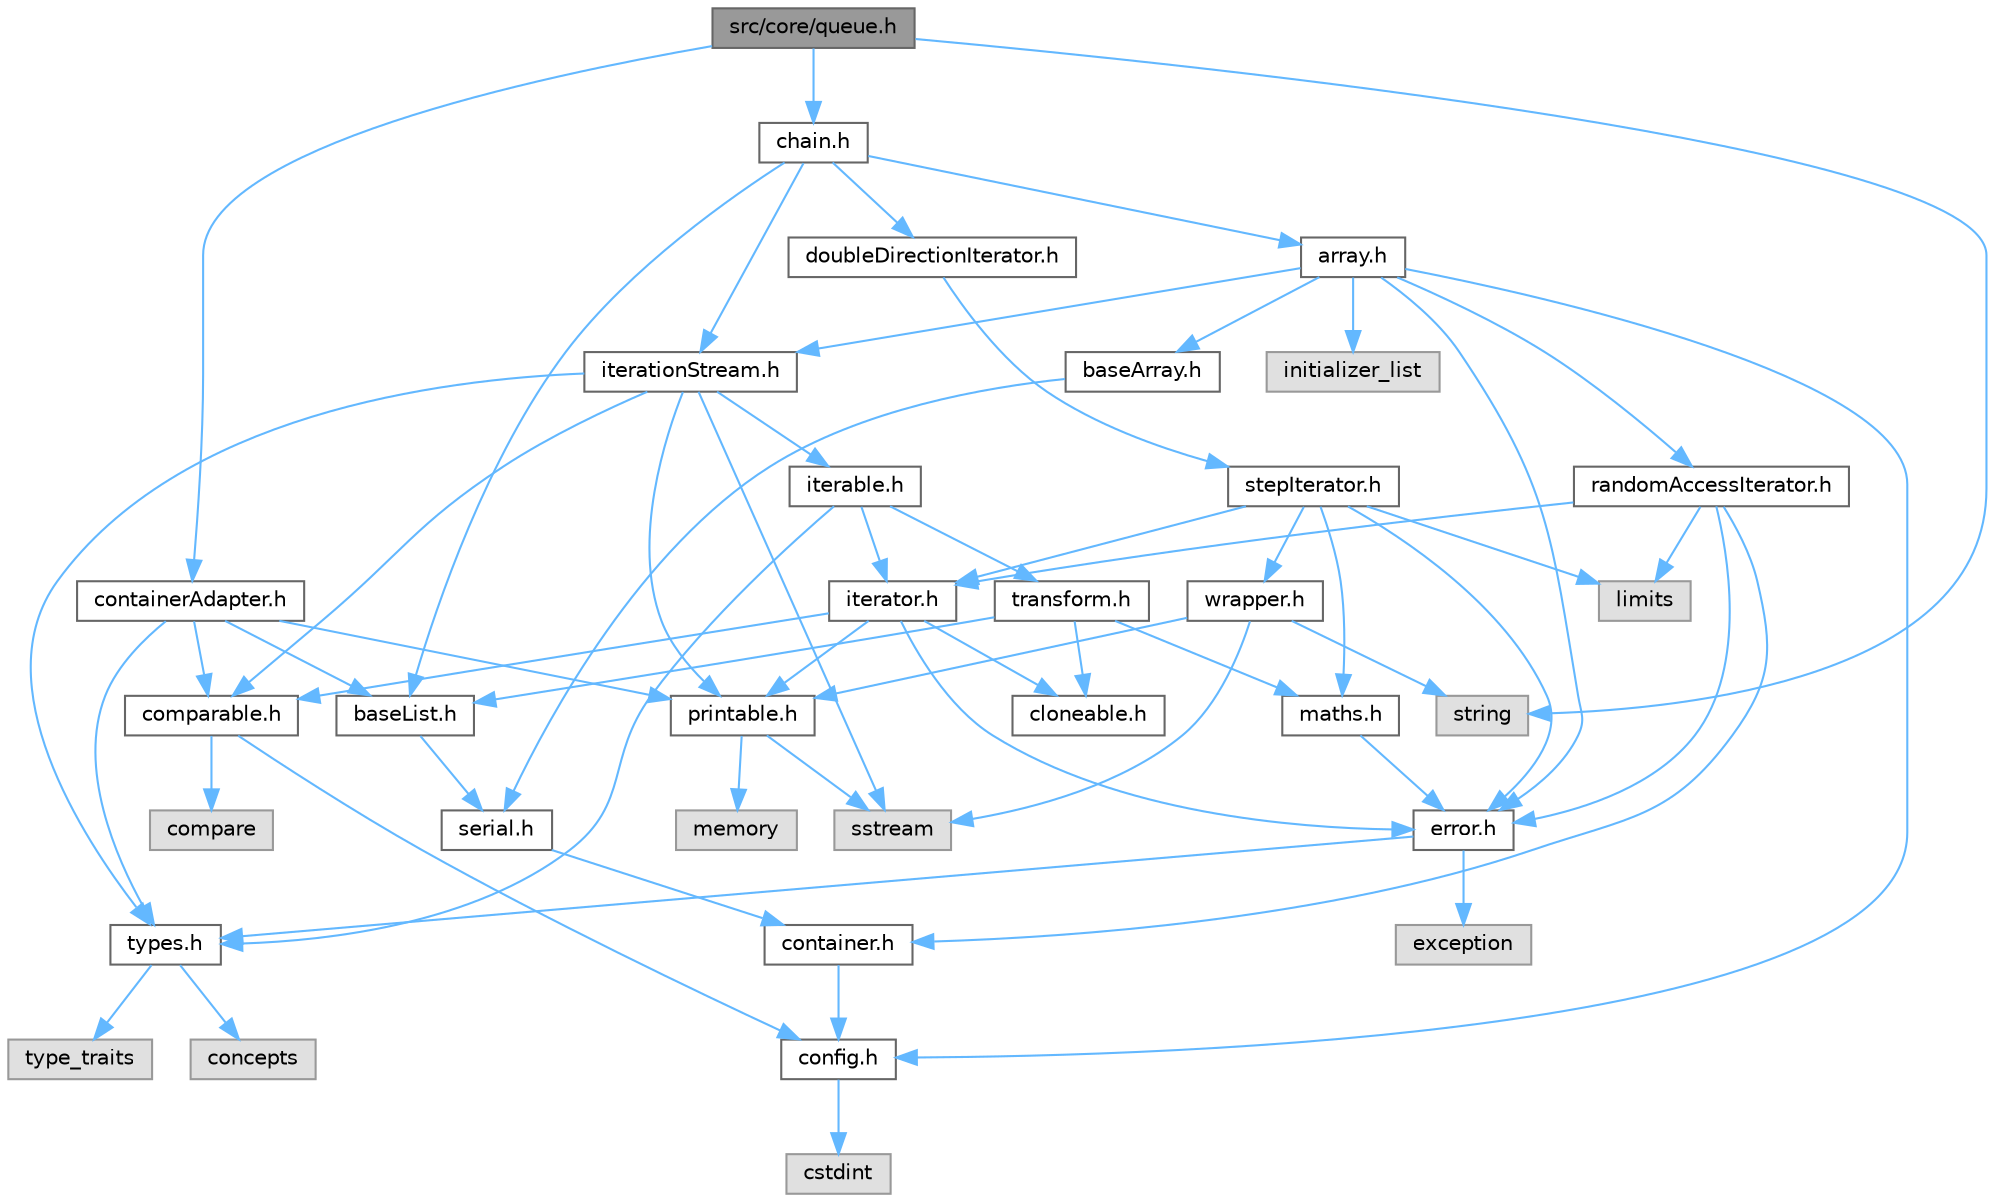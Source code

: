 digraph "src/core/queue.h"
{
 // LATEX_PDF_SIZE
  bgcolor="transparent";
  edge [fontname=Helvetica,fontsize=10,labelfontname=Helvetica,labelfontsize=10];
  node [fontname=Helvetica,fontsize=10,shape=box,height=0.2,width=0.4];
  Node1 [id="Node000001",label="src/core/queue.h",height=0.2,width=0.4,color="gray40", fillcolor="grey60", style="filled", fontcolor="black",tooltip="Queue container adapter implementation."];
  Node1 -> Node2 [id="edge60_Node000001_Node000002",color="steelblue1",style="solid",tooltip=" "];
  Node2 [id="Node000002",label="containerAdapter.h",height=0.2,width=0.4,color="grey40", fillcolor="white", style="filled",URL="$container_adapter_8h.html",tooltip="Base class for container adapters with common interfaces."];
  Node2 -> Node3 [id="edge61_Node000002_Node000003",color="steelblue1",style="solid",tooltip=" "];
  Node3 [id="Node000003",label="baseList.h",height=0.2,width=0.4,color="grey40", fillcolor="white", style="filled",URL="$base_list_8h.html",tooltip="Provides a base class for variable-size serial containers."];
  Node3 -> Node4 [id="edge62_Node000003_Node000004",color="steelblue1",style="solid",tooltip=" "];
  Node4 [id="Node000004",label="serial.h",height=0.2,width=0.4,color="grey40", fillcolor="white", style="filled",URL="$serial_8h.html",tooltip="Defines an abstract base class for sequential containers with index-based access."];
  Node4 -> Node5 [id="edge63_Node000004_Node000005",color="steelblue1",style="solid",tooltip=" "];
  Node5 [id="Node000005",label="container.h",height=0.2,width=0.4,color="grey40", fillcolor="white", style="filled",URL="$container_8h.html",tooltip="Abstract base class for container types."];
  Node5 -> Node6 [id="edge64_Node000005_Node000006",color="steelblue1",style="solid",tooltip=" "];
  Node6 [id="Node000006",label="config.h",height=0.2,width=0.4,color="grey40", fillcolor="white", style="filled",URL="$config_8h.html",tooltip="Platform-independent integer type definitions."];
  Node6 -> Node7 [id="edge65_Node000006_Node000007",color="steelblue1",style="solid",tooltip=" "];
  Node7 [id="Node000007",label="cstdint",height=0.2,width=0.4,color="grey60", fillcolor="#E0E0E0", style="filled",tooltip=" "];
  Node2 -> Node8 [id="edge66_Node000002_Node000008",color="steelblue1",style="solid",tooltip=" "];
  Node8 [id="Node000008",label="types.h",height=0.2,width=0.4,color="grey40", fillcolor="white", style="filled",URL="$types_8h.html",tooltip="Type system foundations and concept definitions."];
  Node8 -> Node9 [id="edge67_Node000008_Node000009",color="steelblue1",style="solid",tooltip=" "];
  Node9 [id="Node000009",label="type_traits",height=0.2,width=0.4,color="grey60", fillcolor="#E0E0E0", style="filled",tooltip=" "];
  Node8 -> Node10 [id="edge68_Node000008_Node000010",color="steelblue1",style="solid",tooltip=" "];
  Node10 [id="Node000010",label="concepts",height=0.2,width=0.4,color="grey60", fillcolor="#E0E0E0", style="filled",tooltip=" "];
  Node2 -> Node11 [id="edge69_Node000002_Node000011",color="steelblue1",style="solid",tooltip=" "];
  Node11 [id="Node000011",label="printable.h",height=0.2,width=0.4,color="grey40", fillcolor="white", style="filled",URL="$printable_8h.html",tooltip="Interface for polymorphic string formatting and output."];
  Node11 -> Node12 [id="edge70_Node000011_Node000012",color="steelblue1",style="solid",tooltip=" "];
  Node12 [id="Node000012",label="memory",height=0.2,width=0.4,color="grey60", fillcolor="#E0E0E0", style="filled",tooltip=" "];
  Node11 -> Node13 [id="edge71_Node000011_Node000013",color="steelblue1",style="solid",tooltip=" "];
  Node13 [id="Node000013",label="sstream",height=0.2,width=0.4,color="grey60", fillcolor="#E0E0E0", style="filled",tooltip=" "];
  Node2 -> Node14 [id="edge72_Node000002_Node000014",color="steelblue1",style="solid",tooltip=" "];
  Node14 [id="Node000014",label="comparable.h",height=0.2,width=0.4,color="grey40", fillcolor="white", style="filled",URL="$comparable_8h.html",tooltip="Interface for objects that can be compared."];
  Node14 -> Node6 [id="edge73_Node000014_Node000006",color="steelblue1",style="solid",tooltip=" "];
  Node14 -> Node15 [id="edge74_Node000014_Node000015",color="steelblue1",style="solid",tooltip=" "];
  Node15 [id="Node000015",label="compare",height=0.2,width=0.4,color="grey60", fillcolor="#E0E0E0", style="filled",tooltip=" "];
  Node1 -> Node16 [id="edge75_Node000001_Node000016",color="steelblue1",style="solid",tooltip=" "];
  Node16 [id="Node000016",label="chain.h",height=0.2,width=0.4,color="grey40", fillcolor="white", style="filled",URL="$chain_8h.html",tooltip="Non-cyclic doubly linked list implementation."];
  Node16 -> Node17 [id="edge76_Node000016_Node000017",color="steelblue1",style="solid",tooltip=" "];
  Node17 [id="Node000017",label="doubleDirectionIterator.h",height=0.2,width=0.4,color="grey40", fillcolor="white", style="filled",URL="$double_direction_iterator_8h.html",tooltip="Double-direction iterator base class."];
  Node17 -> Node18 [id="edge77_Node000017_Node000018",color="steelblue1",style="solid",tooltip=" "];
  Node18 [id="Node000018",label="stepIterator.h",height=0.2,width=0.4,color="grey40", fillcolor="white", style="filled",URL="$step_iterator_8h.html",tooltip="Step iterator base class for single-step iterators."];
  Node18 -> Node19 [id="edge78_Node000018_Node000019",color="steelblue1",style="solid",tooltip=" "];
  Node19 [id="Node000019",label="limits",height=0.2,width=0.4,color="grey60", fillcolor="#E0E0E0", style="filled",tooltip=" "];
  Node18 -> Node20 [id="edge79_Node000018_Node000020",color="steelblue1",style="solid",tooltip=" "];
  Node20 [id="Node000020",label="iterator.h",height=0.2,width=0.4,color="grey40", fillcolor="white", style="filled",URL="$iterator_8h.html",tooltip="Defines the iterator class for traversing and manipulating container elements."];
  Node20 -> Node21 [id="edge80_Node000020_Node000021",color="steelblue1",style="solid",tooltip=" "];
  Node21 [id="Node000021",label="cloneable.h",height=0.2,width=0.4,color="grey40", fillcolor="white", style="filled",URL="$cloneable_8h.html",tooltip="Abstract base class for cloneable objects."];
  Node20 -> Node14 [id="edge81_Node000020_Node000014",color="steelblue1",style="solid",tooltip=" "];
  Node20 -> Node22 [id="edge82_Node000020_Node000022",color="steelblue1",style="solid",tooltip=" "];
  Node22 [id="Node000022",label="error.h",height=0.2,width=0.4,color="grey40", fillcolor="white", style="filled",URL="$error_8h.html",tooltip="Custom exception classes and callback validation utilities."];
  Node22 -> Node23 [id="edge83_Node000022_Node000023",color="steelblue1",style="solid",tooltip=" "];
  Node23 [id="Node000023",label="exception",height=0.2,width=0.4,color="grey60", fillcolor="#E0E0E0", style="filled",tooltip=" "];
  Node22 -> Node8 [id="edge84_Node000022_Node000008",color="steelblue1",style="solid",tooltip=" "];
  Node20 -> Node11 [id="edge85_Node000020_Node000011",color="steelblue1",style="solid",tooltip=" "];
  Node18 -> Node24 [id="edge86_Node000018_Node000024",color="steelblue1",style="solid",tooltip=" "];
  Node24 [id="Node000024",label="wrapper.h",height=0.2,width=0.4,color="grey40", fillcolor="white", style="filled",URL="$wrapper_8h.html",tooltip="Abstract polymorphic container with value encapsulation and navigation support."];
  Node24 -> Node13 [id="edge87_Node000024_Node000013",color="steelblue1",style="solid",tooltip=" "];
  Node24 -> Node25 [id="edge88_Node000024_Node000025",color="steelblue1",style="solid",tooltip=" "];
  Node25 [id="Node000025",label="string",height=0.2,width=0.4,color="grey60", fillcolor="#E0E0E0", style="filled",tooltip=" "];
  Node24 -> Node11 [id="edge89_Node000024_Node000011",color="steelblue1",style="solid",tooltip=" "];
  Node18 -> Node22 [id="edge90_Node000018_Node000022",color="steelblue1",style="solid",tooltip=" "];
  Node18 -> Node26 [id="edge91_Node000018_Node000026",color="steelblue1",style="solid",tooltip=" "];
  Node26 [id="Node000026",label="maths.h",height=0.2,width=0.4,color="grey40", fillcolor="white", style="filled",URL="$maths_8h.html",tooltip="Mathematical utilities and constants."];
  Node26 -> Node22 [id="edge92_Node000026_Node000022",color="steelblue1",style="solid",tooltip=" "];
  Node16 -> Node27 [id="edge93_Node000016_Node000027",color="steelblue1",style="solid",tooltip=" "];
  Node27 [id="Node000027",label="array.h",height=0.2,width=0.4,color="grey40", fillcolor="white", style="filled",URL="$array_8h.html",tooltip="Provides the array class for a fixed-size container with random access."];
  Node27 -> Node28 [id="edge94_Node000027_Node000028",color="steelblue1",style="solid",tooltip=" "];
  Node28 [id="Node000028",label="initializer_list",height=0.2,width=0.4,color="grey60", fillcolor="#E0E0E0", style="filled",tooltip=" "];
  Node27 -> Node6 [id="edge95_Node000027_Node000006",color="steelblue1",style="solid",tooltip=" "];
  Node27 -> Node29 [id="edge96_Node000027_Node000029",color="steelblue1",style="solid",tooltip=" "];
  Node29 [id="Node000029",label="baseArray.h",height=0.2,width=0.4,color="grey40", fillcolor="white", style="filled",URL="$base_array_8h.html",tooltip="Provides a base class for fixed-size serial containers."];
  Node29 -> Node4 [id="edge97_Node000029_Node000004",color="steelblue1",style="solid",tooltip=" "];
  Node27 -> Node30 [id="edge98_Node000027_Node000030",color="steelblue1",style="solid",tooltip=" "];
  Node30 [id="Node000030",label="iterationStream.h",height=0.2,width=0.4,color="grey40", fillcolor="white", style="filled",URL="$iteration_stream_8h.html",tooltip="Provides functionality for an iteration stream."];
  Node30 -> Node13 [id="edge99_Node000030_Node000013",color="steelblue1",style="solid",tooltip=" "];
  Node30 -> Node14 [id="edge100_Node000030_Node000014",color="steelblue1",style="solid",tooltip=" "];
  Node30 -> Node11 [id="edge101_Node000030_Node000011",color="steelblue1",style="solid",tooltip=" "];
  Node30 -> Node31 [id="edge102_Node000030_Node000031",color="steelblue1",style="solid",tooltip=" "];
  Node31 [id="Node000031",label="iterable.h",height=0.2,width=0.4,color="grey40", fillcolor="white", style="filled",URL="$iterable_8h.html",tooltip="Base interface for iterable container types."];
  Node31 -> Node32 [id="edge103_Node000031_Node000032",color="steelblue1",style="solid",tooltip=" "];
  Node32 [id="Node000032",label="transform.h",height=0.2,width=0.4,color="grey40", fillcolor="white", style="filled",URL="$transform_8h.html",tooltip="Transformation classes for various operations on elements."];
  Node32 -> Node3 [id="edge104_Node000032_Node000003",color="steelblue1",style="solid",tooltip=" "];
  Node32 -> Node21 [id="edge105_Node000032_Node000021",color="steelblue1",style="solid",tooltip=" "];
  Node32 -> Node26 [id="edge106_Node000032_Node000026",color="steelblue1",style="solid",tooltip=" "];
  Node31 -> Node8 [id="edge107_Node000031_Node000008",color="steelblue1",style="solid",tooltip=" "];
  Node31 -> Node20 [id="edge108_Node000031_Node000020",color="steelblue1",style="solid",tooltip=" "];
  Node30 -> Node8 [id="edge109_Node000030_Node000008",color="steelblue1",style="solid",tooltip=" "];
  Node27 -> Node33 [id="edge110_Node000027_Node000033",color="steelblue1",style="solid",tooltip=" "];
  Node33 [id="Node000033",label="randomAccessIterator.h",height=0.2,width=0.4,color="grey40", fillcolor="white", style="filled",URL="$random_access_iterator_8h.html",tooltip="Base class for random-access iterators."];
  Node33 -> Node5 [id="edge111_Node000033_Node000005",color="steelblue1",style="solid",tooltip=" "];
  Node33 -> Node22 [id="edge112_Node000033_Node000022",color="steelblue1",style="solid",tooltip=" "];
  Node33 -> Node20 [id="edge113_Node000033_Node000020",color="steelblue1",style="solid",tooltip=" "];
  Node33 -> Node19 [id="edge114_Node000033_Node000019",color="steelblue1",style="solid",tooltip=" "];
  Node27 -> Node22 [id="edge115_Node000027_Node000022",color="steelblue1",style="solid",tooltip=" "];
  Node16 -> Node3 [id="edge116_Node000016_Node000003",color="steelblue1",style="solid",tooltip=" "];
  Node16 -> Node30 [id="edge117_Node000016_Node000030",color="steelblue1",style="solid",tooltip=" "];
  Node1 -> Node25 [id="edge118_Node000001_Node000025",color="steelblue1",style="solid",tooltip=" "];
}
